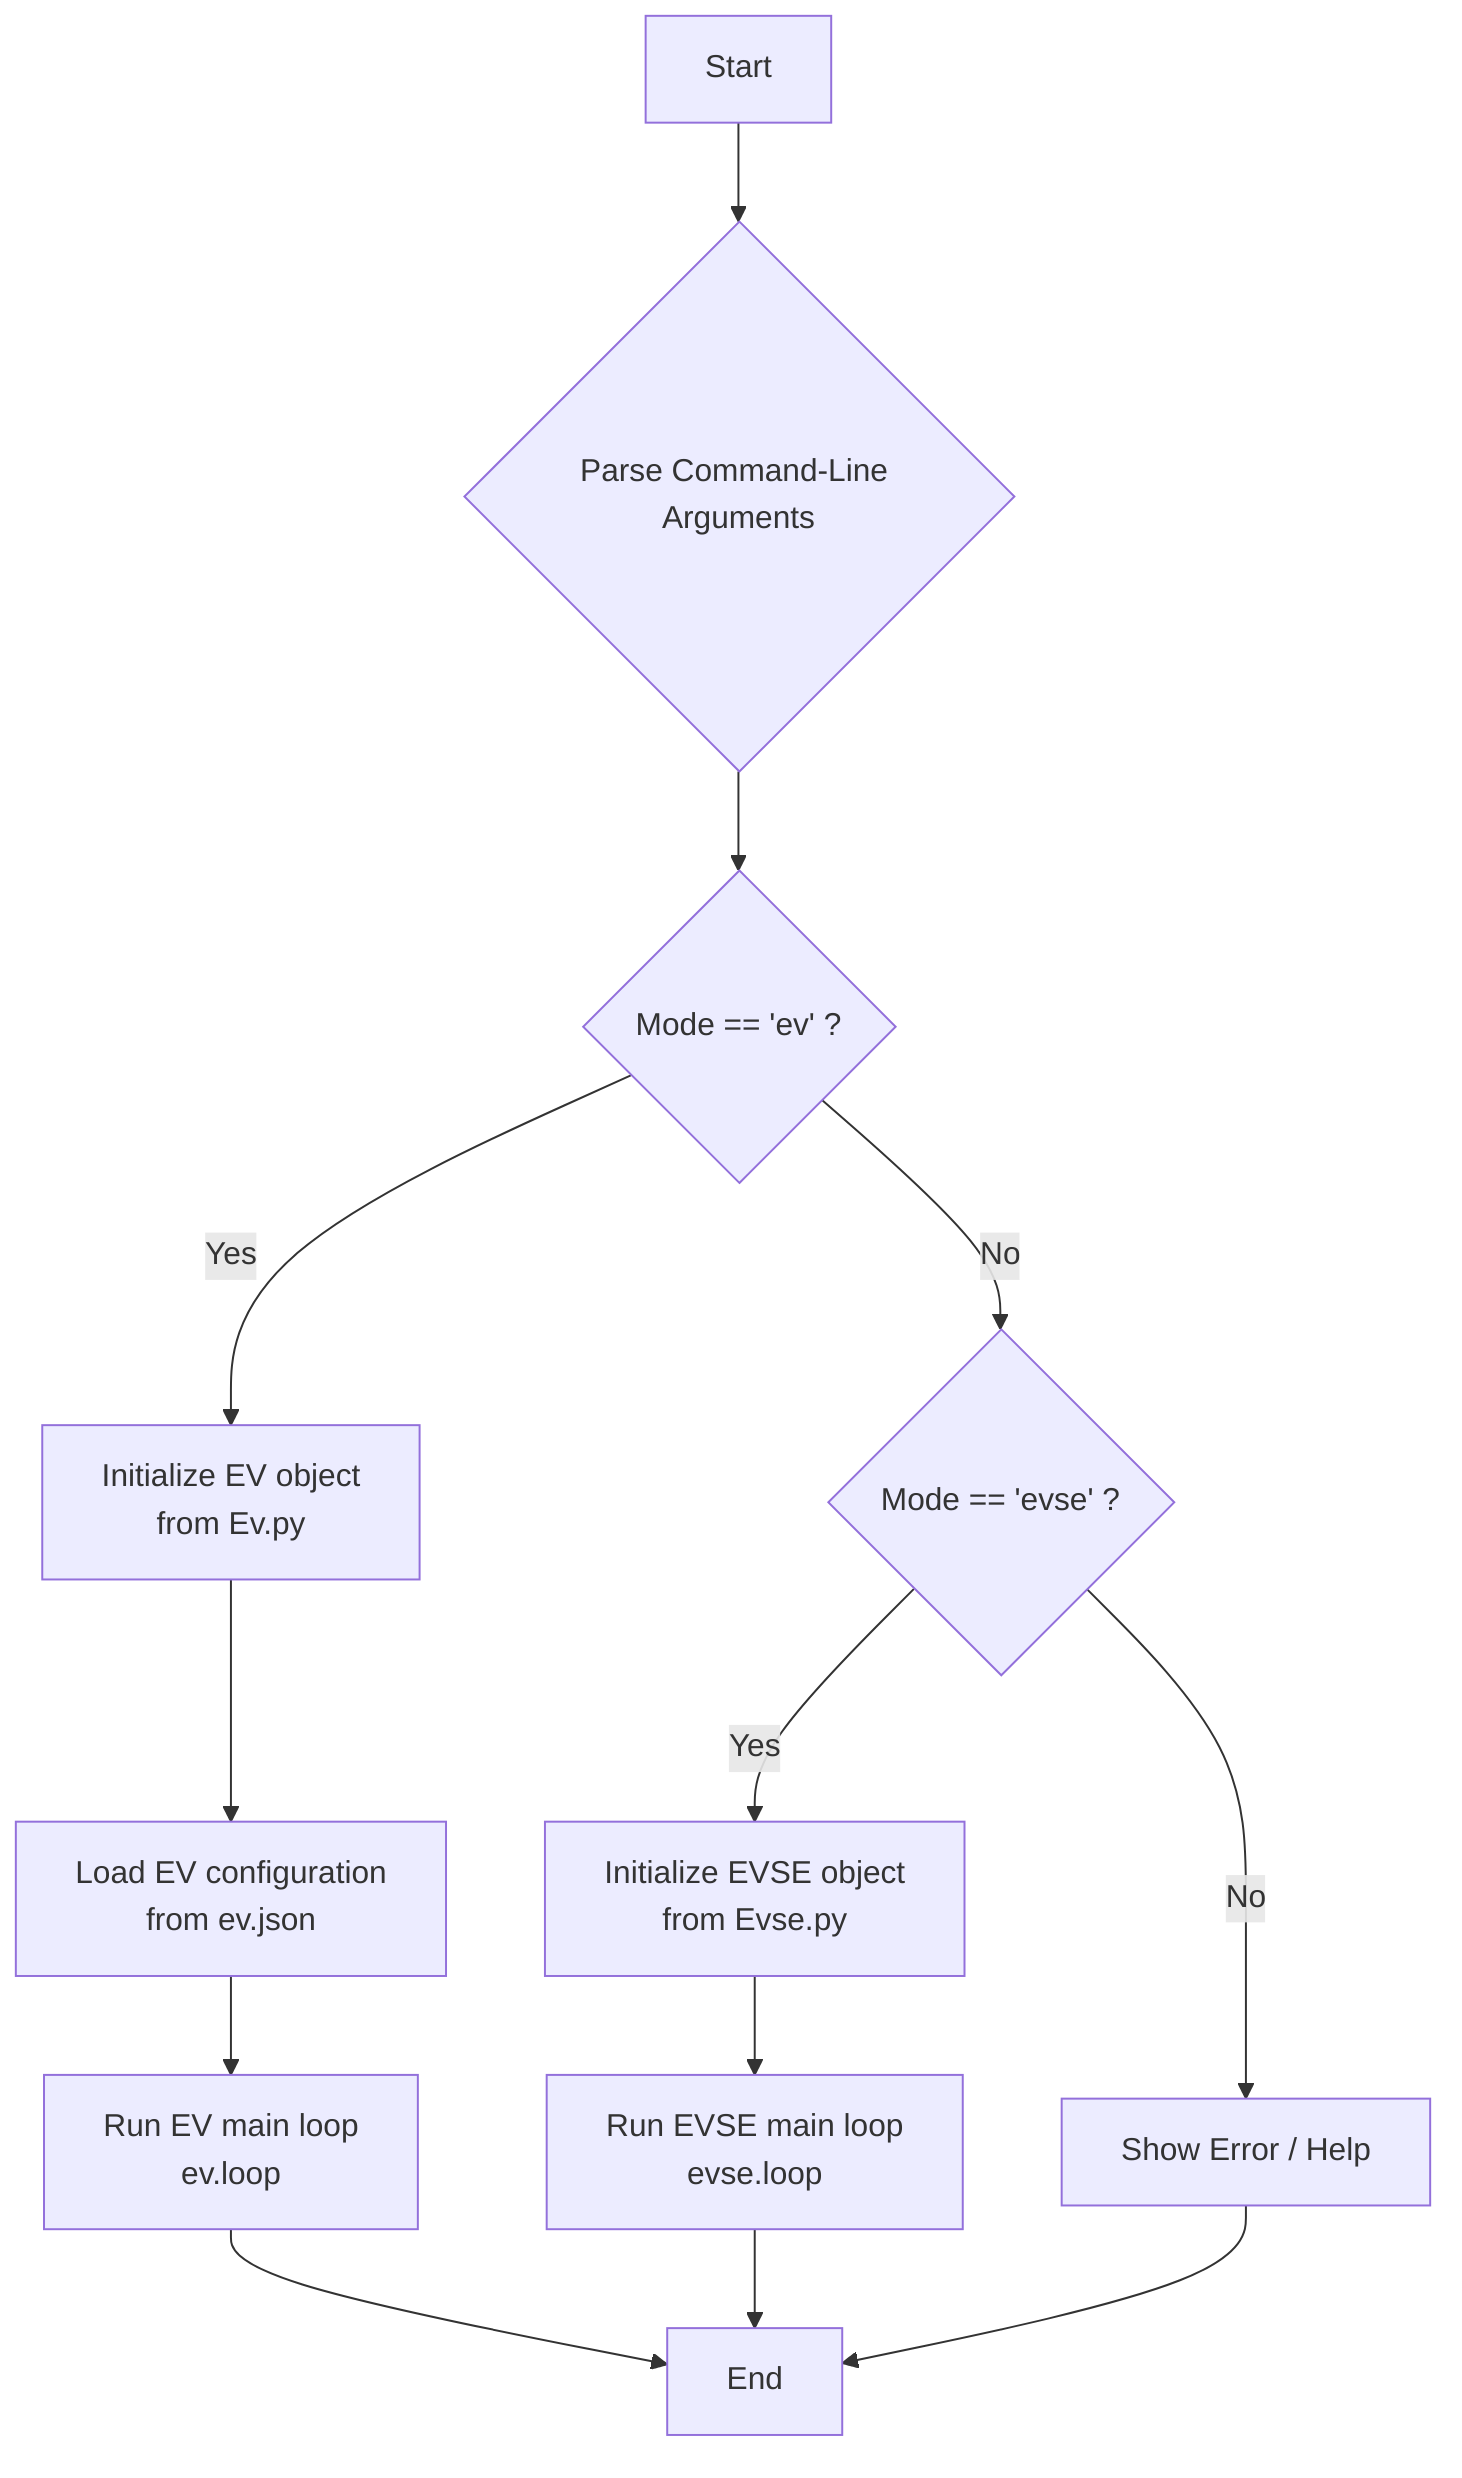 graph TD
    A[Start] --> B{Parse Command-Line Arguments};
    B --> C{Mode == 'ev' ?};
    C -- Yes --> D[Initialize EV object<br/>from Ev.py];
    D --> E[Load EV configuration<br/>from ev.json];
    E --> F[Run EV main loop<br/>ev.loop];
    F --> G[End];
    
    C -- No --> H{Mode == 'evse' ?};
    H -- Yes --> I[Initialize EVSE object<br/>from Evse.py];
    I --> J[Run EVSE main loop<br/>evse.loop];
    J --> G;

    H -- No --> K[Show Error / Help];
    K --> G;